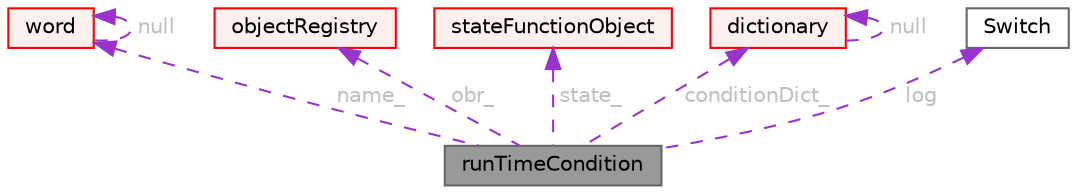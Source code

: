 digraph "runTimeCondition"
{
 // LATEX_PDF_SIZE
  bgcolor="transparent";
  edge [fontname=Helvetica,fontsize=10,labelfontname=Helvetica,labelfontsize=10];
  node [fontname=Helvetica,fontsize=10,shape=box,height=0.2,width=0.4];
  Node1 [id="Node000001",label="runTimeCondition",height=0.2,width=0.4,color="gray40", fillcolor="grey60", style="filled", fontcolor="black",tooltip="Base class for run time conditions."];
  Node2 -> Node1 [id="edge1_Node000001_Node000002",dir="back",color="darkorchid3",style="dashed",tooltip=" ",label=" name_",fontcolor="grey" ];
  Node2 [id="Node000002",label="word",height=0.2,width=0.4,color="red", fillcolor="#FFF0F0", style="filled",URL="$classFoam_1_1word.html",tooltip="A class for handling words, derived from Foam::string."];
  Node2 -> Node2 [id="edge2_Node000002_Node000002",dir="back",color="darkorchid3",style="dashed",tooltip=" ",label=" null",fontcolor="grey" ];
  Node5 -> Node1 [id="edge3_Node000001_Node000005",dir="back",color="darkorchid3",style="dashed",tooltip=" ",label=" obr_",fontcolor="grey" ];
  Node5 [id="Node000005",label="objectRegistry",height=0.2,width=0.4,color="red", fillcolor="#FFF0F0", style="filled",URL="$classFoam_1_1objectRegistry.html",tooltip="Registry of regIOobjects."];
  Node14 -> Node1 [id="edge4_Node000001_Node000014",dir="back",color="darkorchid3",style="dashed",tooltip=" ",label=" state_",fontcolor="grey" ];
  Node14 [id="Node000014",label="stateFunctionObject",height=0.2,width=0.4,color="red", fillcolor="#FFF0F0", style="filled",URL="$classFoam_1_1functionObjects_1_1stateFunctionObject.html",tooltip="Base class for function objects, adding functionality to read/write state information (data required ..."];
  Node35 -> Node1 [id="edge5_Node000001_Node000035",dir="back",color="darkorchid3",style="dashed",tooltip=" ",label=" conditionDict_",fontcolor="grey" ];
  Node35 [id="Node000035",label="dictionary",height=0.2,width=0.4,color="red", fillcolor="#FFF0F0", style="filled",URL="$classFoam_1_1dictionary.html",tooltip="A list of keyword definitions, which are a keyword followed by a number of values (eg,..."];
  Node35 -> Node35 [id="edge6_Node000035_Node000035",dir="back",color="darkorchid3",style="dashed",tooltip=" ",label=" null",fontcolor="grey" ];
  Node40 -> Node1 [id="edge7_Node000001_Node000040",dir="back",color="darkorchid3",style="dashed",tooltip=" ",label=" log",fontcolor="grey" ];
  Node40 [id="Node000040",label="Switch",height=0.2,width=0.4,color="gray40", fillcolor="white", style="filled",URL="$classFoam_1_1Switch.html",tooltip="A simple wrapper around bool so that it can be read as a word: true/false, on/off,..."];
}
